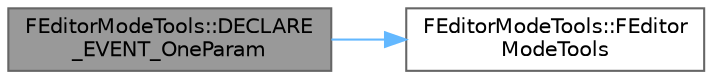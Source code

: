 digraph "FEditorModeTools::DECLARE_EVENT_OneParam"
{
 // INTERACTIVE_SVG=YES
 // LATEX_PDF_SIZE
  bgcolor="transparent";
  edge [fontname=Helvetica,fontsize=10,labelfontname=Helvetica,labelfontsize=10];
  node [fontname=Helvetica,fontsize=10,shape=box,height=0.2,width=0.4];
  rankdir="LR";
  Node1 [id="Node000001",label="FEditorModeTools::DECLARE\l_EVENT_OneParam",height=0.2,width=0.4,color="gray40", fillcolor="grey60", style="filled", fontcolor="black",tooltip="delegate type for triggering when coordinate system changed"];
  Node1 -> Node2 [id="edge1_Node000001_Node000002",color="steelblue1",style="solid",tooltip=" "];
  Node2 [id="Node000002",label="FEditorModeTools::FEditor\lModeTools",height=0.2,width=0.4,color="grey40", fillcolor="white", style="filled",URL="$d4/d06/classFEditorModeTools.html#a704f7cdb3fcc49a47a208d18bb071c5f",tooltip=" "];
}

